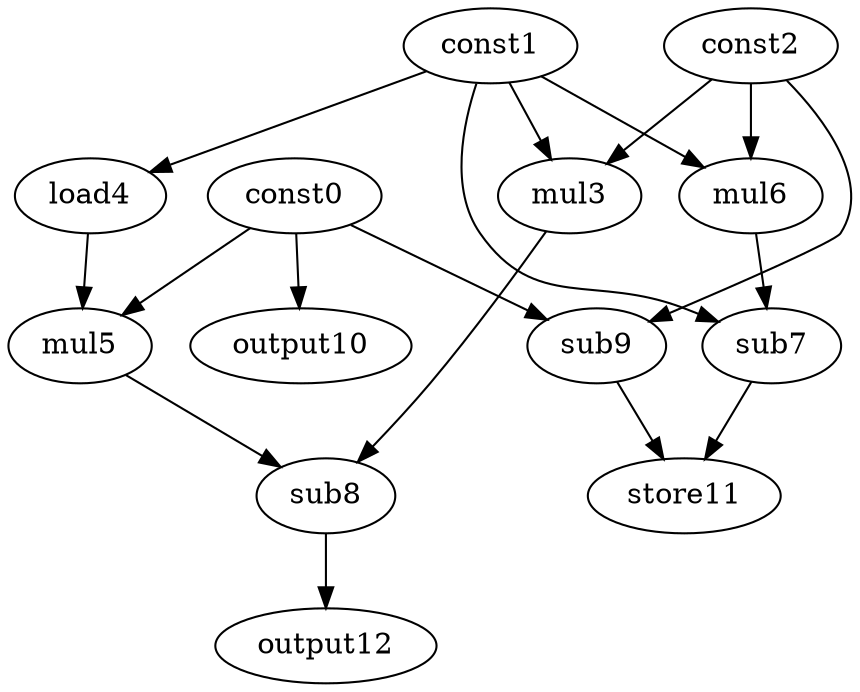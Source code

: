 digraph G { 
const0[opcode=const]; 
const1[opcode=const]; 
const2[opcode=const]; 
mul3[opcode=mul]; 
load4[opcode=load]; 
mul5[opcode=mul]; 
mul6[opcode=mul]; 
sub7[opcode=sub]; 
sub8[opcode=sub]; 
sub9[opcode=sub]; 
output10[opcode=output]; 
store11[opcode=store]; 
output12[opcode=output]; 
const1->mul3[operand=0];
const2->mul3[operand=1];
const1->load4[operand=0];
const1->mul6[operand=0];
const2->mul6[operand=1];
const0->sub9[operand=0];
const2->sub9[operand=1];
const0->output10[operand=0];
const0->mul5[operand=0];
load4->mul5[operand=1];
const1->sub7[operand=0];
mul6->sub7[operand=1];
mul3->sub8[operand=0];
mul5->sub8[operand=1];
sub9->store11[operand=0];
sub7->store11[operand=1];
sub8->output12[operand=0];
}
